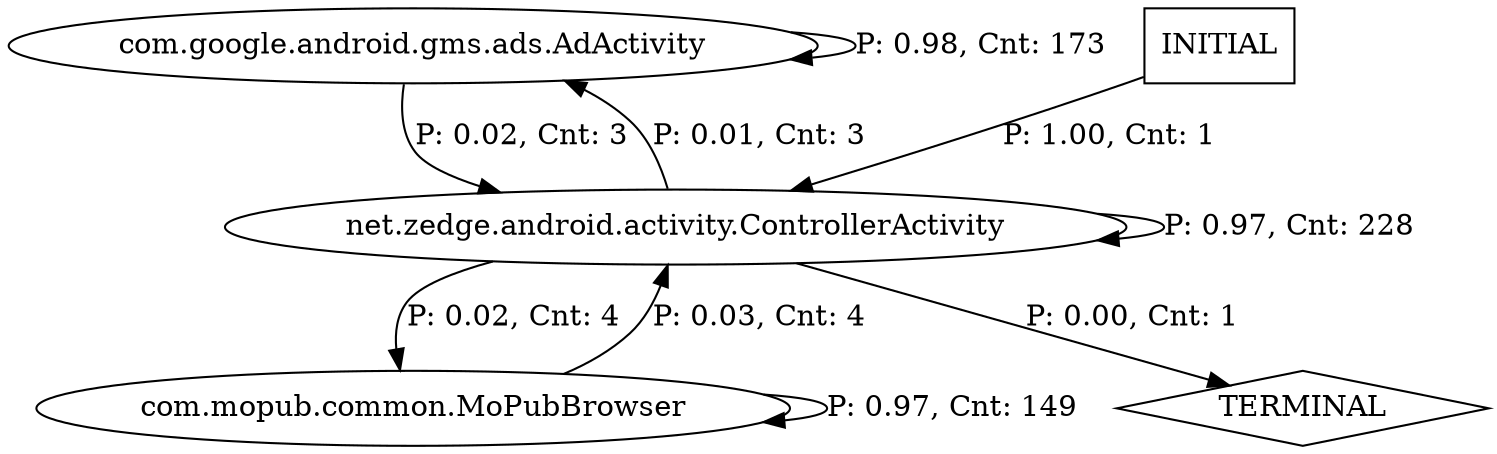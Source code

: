 digraph G {
  0 [label="com.google.android.gms.ads.AdActivity"];
  1 [label="com.mopub.common.MoPubBrowser"];
  2 [label="net.zedge.android.activity.ControllerActivity"];
  3 [label="TERMINAL",shape=diamond];
  4 [label="INITIAL",shape=box];
0->0 [label="P: 0.98, Cnt: 173"];
0->2 [label="P: 0.02, Cnt: 3"];
1->1 [label="P: 0.97, Cnt: 149"];
1->2 [label="P: 0.03, Cnt: 4"];
2->0 [label="P: 0.01, Cnt: 3"];
2->1 [label="P: 0.02, Cnt: 4"];
2->2 [label="P: 0.97, Cnt: 228"];
2->3 [label="P: 0.00, Cnt: 1"];
4->2 [label="P: 1.00, Cnt: 1"];
}
